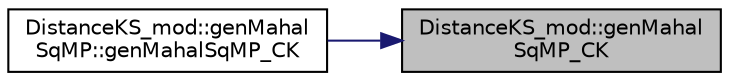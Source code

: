 digraph "DistanceKS_mod::genMahalSqMP_CK"
{
 // LATEX_PDF_SIZE
  edge [fontname="Helvetica",fontsize="10",labelfontname="Helvetica",labelfontsize="10"];
  node [fontname="Helvetica",fontsize="10",shape=record];
  rankdir="RL";
  Node1 [label="DistanceKS_mod::genMahal\lSqMP_CK",height=0.2,width=0.4,color="black", fillcolor="grey75", style="filled", fontcolor="black",tooltip="Return the square of Mahalanobis distances for an row-wise array of complex-valued points."];
  Node1 -> Node2 [dir="back",color="midnightblue",fontsize="10",style="solid",fontname="Helvetica"];
  Node2 [label="DistanceKS_mod::genMahal\lSqMP::genMahalSqMP_CK",height=0.2,width=0.4,color="black", fillcolor="white", style="filled",URL="$interfaceDistanceKS__mod_1_1genMahalSqMP.html#a7bf56706eaef1985091e7903f01d4687",tooltip="Return the square of Mahalanobis distances for an row-wise array of complex-valued points."];
}

